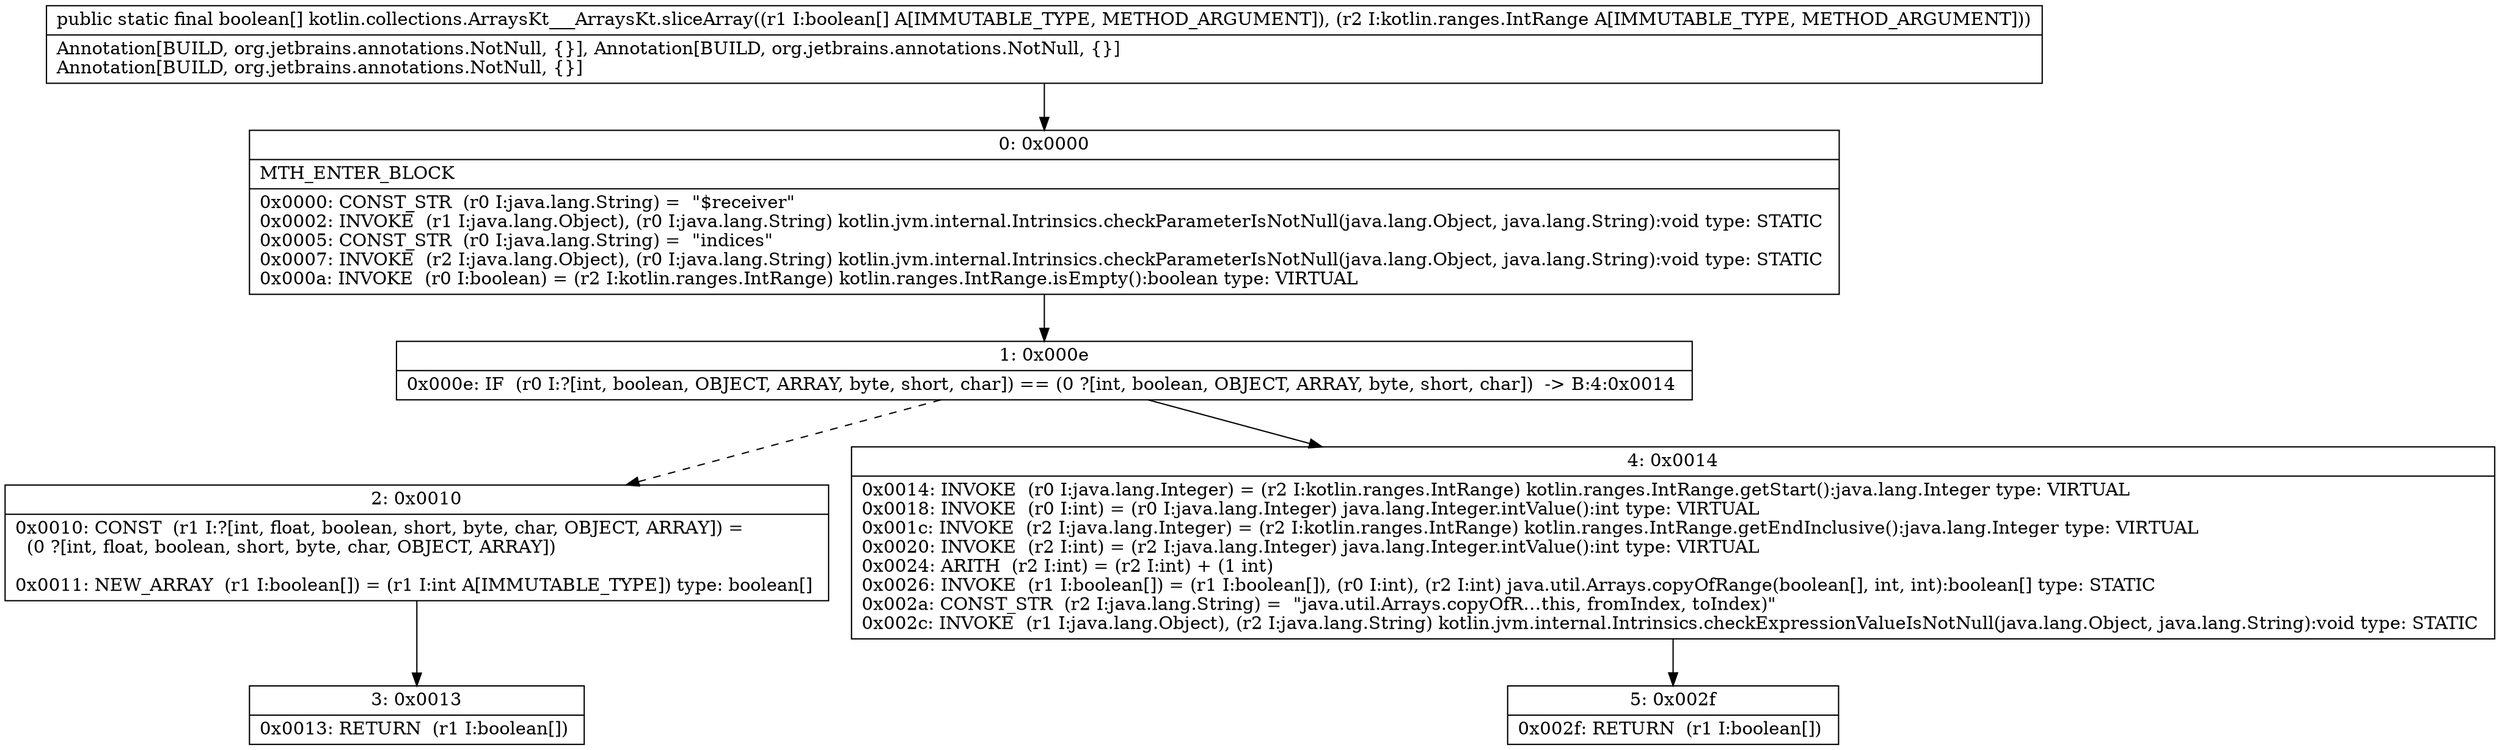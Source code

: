 digraph "CFG forkotlin.collections.ArraysKt___ArraysKt.sliceArray([ZLkotlin\/ranges\/IntRange;)[Z" {
Node_0 [shape=record,label="{0\:\ 0x0000|MTH_ENTER_BLOCK\l|0x0000: CONST_STR  (r0 I:java.lang.String) =  \"$receiver\" \l0x0002: INVOKE  (r1 I:java.lang.Object), (r0 I:java.lang.String) kotlin.jvm.internal.Intrinsics.checkParameterIsNotNull(java.lang.Object, java.lang.String):void type: STATIC \l0x0005: CONST_STR  (r0 I:java.lang.String) =  \"indices\" \l0x0007: INVOKE  (r2 I:java.lang.Object), (r0 I:java.lang.String) kotlin.jvm.internal.Intrinsics.checkParameterIsNotNull(java.lang.Object, java.lang.String):void type: STATIC \l0x000a: INVOKE  (r0 I:boolean) = (r2 I:kotlin.ranges.IntRange) kotlin.ranges.IntRange.isEmpty():boolean type: VIRTUAL \l}"];
Node_1 [shape=record,label="{1\:\ 0x000e|0x000e: IF  (r0 I:?[int, boolean, OBJECT, ARRAY, byte, short, char]) == (0 ?[int, boolean, OBJECT, ARRAY, byte, short, char])  \-\> B:4:0x0014 \l}"];
Node_2 [shape=record,label="{2\:\ 0x0010|0x0010: CONST  (r1 I:?[int, float, boolean, short, byte, char, OBJECT, ARRAY]) = \l  (0 ?[int, float, boolean, short, byte, char, OBJECT, ARRAY])\l \l0x0011: NEW_ARRAY  (r1 I:boolean[]) = (r1 I:int A[IMMUTABLE_TYPE]) type: boolean[] \l}"];
Node_3 [shape=record,label="{3\:\ 0x0013|0x0013: RETURN  (r1 I:boolean[]) \l}"];
Node_4 [shape=record,label="{4\:\ 0x0014|0x0014: INVOKE  (r0 I:java.lang.Integer) = (r2 I:kotlin.ranges.IntRange) kotlin.ranges.IntRange.getStart():java.lang.Integer type: VIRTUAL \l0x0018: INVOKE  (r0 I:int) = (r0 I:java.lang.Integer) java.lang.Integer.intValue():int type: VIRTUAL \l0x001c: INVOKE  (r2 I:java.lang.Integer) = (r2 I:kotlin.ranges.IntRange) kotlin.ranges.IntRange.getEndInclusive():java.lang.Integer type: VIRTUAL \l0x0020: INVOKE  (r2 I:int) = (r2 I:java.lang.Integer) java.lang.Integer.intValue():int type: VIRTUAL \l0x0024: ARITH  (r2 I:int) = (r2 I:int) + (1 int) \l0x0026: INVOKE  (r1 I:boolean[]) = (r1 I:boolean[]), (r0 I:int), (r2 I:int) java.util.Arrays.copyOfRange(boolean[], int, int):boolean[] type: STATIC \l0x002a: CONST_STR  (r2 I:java.lang.String) =  \"java.util.Arrays.copyOfR…this, fromIndex, toIndex)\" \l0x002c: INVOKE  (r1 I:java.lang.Object), (r2 I:java.lang.String) kotlin.jvm.internal.Intrinsics.checkExpressionValueIsNotNull(java.lang.Object, java.lang.String):void type: STATIC \l}"];
Node_5 [shape=record,label="{5\:\ 0x002f|0x002f: RETURN  (r1 I:boolean[]) \l}"];
MethodNode[shape=record,label="{public static final boolean[] kotlin.collections.ArraysKt___ArraysKt.sliceArray((r1 I:boolean[] A[IMMUTABLE_TYPE, METHOD_ARGUMENT]), (r2 I:kotlin.ranges.IntRange A[IMMUTABLE_TYPE, METHOD_ARGUMENT]))  | Annotation[BUILD, org.jetbrains.annotations.NotNull, \{\}], Annotation[BUILD, org.jetbrains.annotations.NotNull, \{\}]\lAnnotation[BUILD, org.jetbrains.annotations.NotNull, \{\}]\l}"];
MethodNode -> Node_0;
Node_0 -> Node_1;
Node_1 -> Node_2[style=dashed];
Node_1 -> Node_4;
Node_2 -> Node_3;
Node_4 -> Node_5;
}

